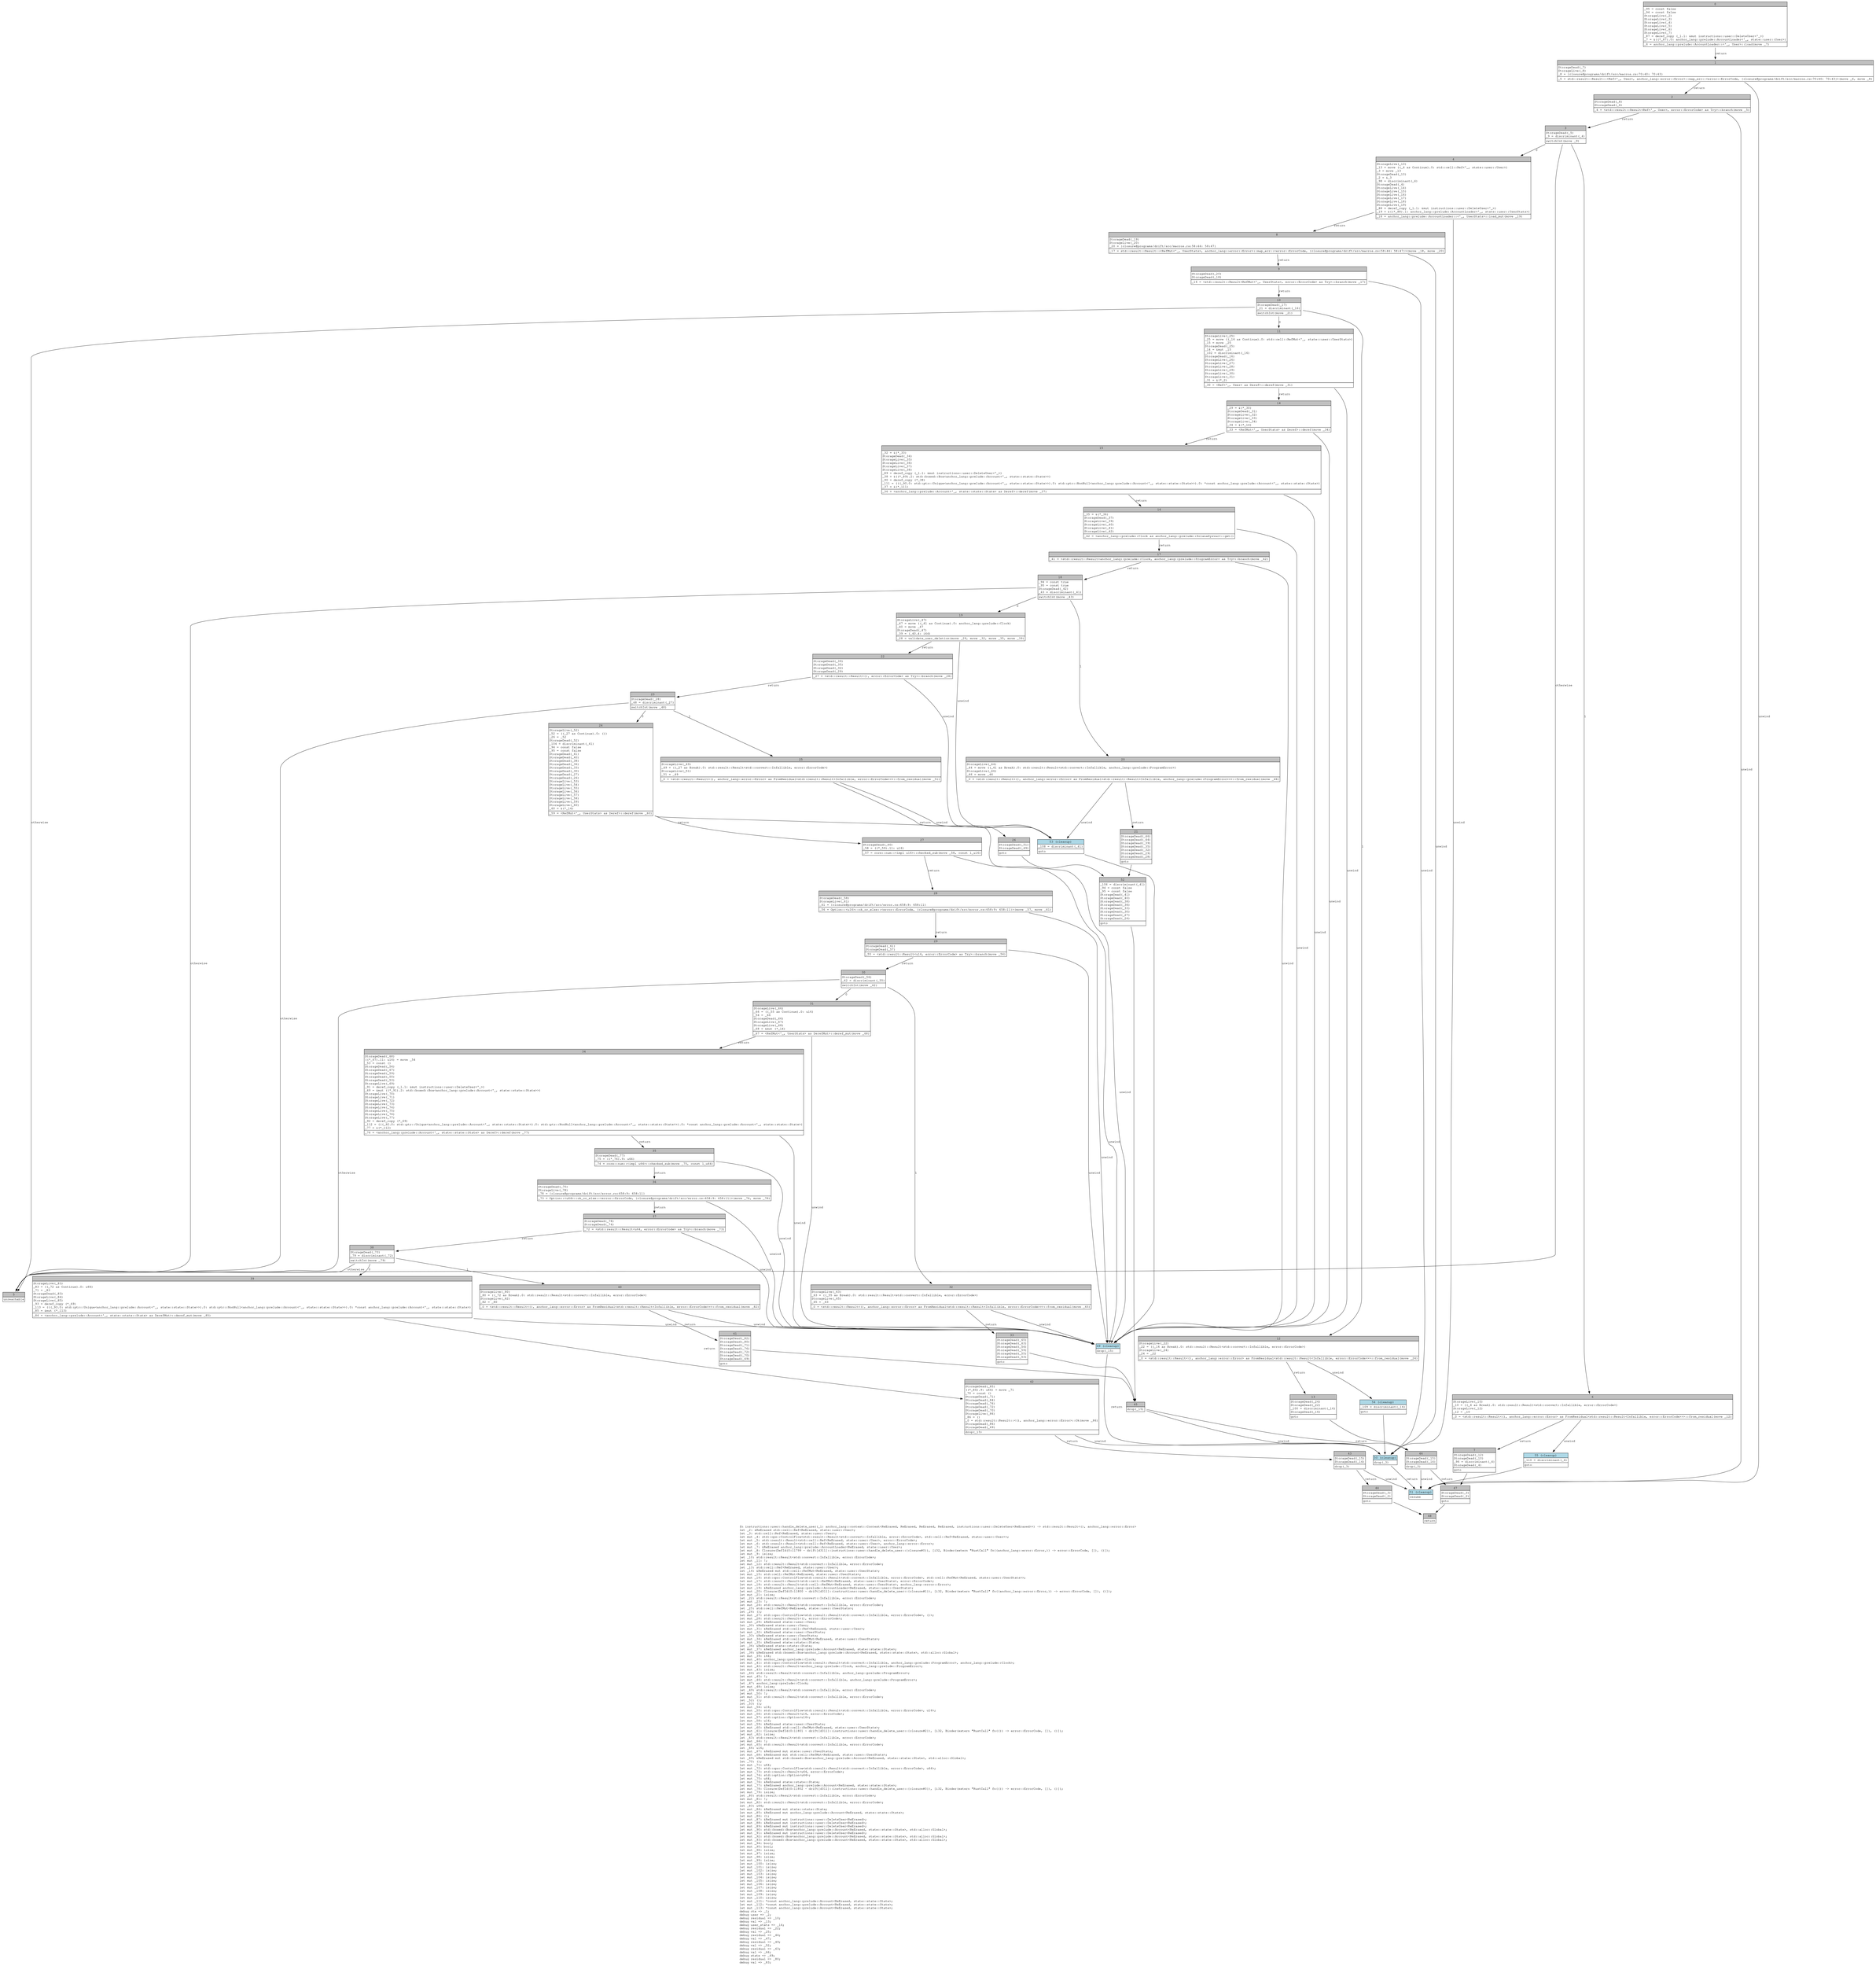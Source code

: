 digraph Mir_0_1728 {
    graph [fontname="Courier, monospace"];
    node [fontname="Courier, monospace"];
    edge [fontname="Courier, monospace"];
    label=<fn instructions::user::handle_delete_user(_1: anchor_lang::context::Context&lt;ReErased, ReErased, ReErased, ReErased, instructions::user::DeleteUser&lt;ReErased&gt;&gt;) -&gt; std::result::Result&lt;(), anchor_lang::error::Error&gt;<br align="left"/>let _2: &amp;ReErased std::cell::Ref&lt;ReErased, state::user::User&gt;;<br align="left"/>let _3: std::cell::Ref&lt;ReErased, state::user::User&gt;;<br align="left"/>let mut _4: std::ops::ControlFlow&lt;std::result::Result&lt;std::convert::Infallible, error::ErrorCode&gt;, std::cell::Ref&lt;ReErased, state::user::User&gt;&gt;;<br align="left"/>let mut _5: std::result::Result&lt;std::cell::Ref&lt;ReErased, state::user::User&gt;, error::ErrorCode&gt;;<br align="left"/>let mut _6: std::result::Result&lt;std::cell::Ref&lt;ReErased, state::user::User&gt;, anchor_lang::error::Error&gt;;<br align="left"/>let mut _7: &amp;ReErased anchor_lang::prelude::AccountLoader&lt;ReErased, state::user::User&gt;;<br align="left"/>let mut _8: Closure(DefId(0:11799 ~ drift[d311]::instructions::user::handle_delete_user::{closure#0}), [i32, Binder(extern &quot;RustCall&quot; fn((anchor_lang::error::Error,)) -&gt; error::ErrorCode, []), ()]);<br align="left"/>let mut _9: isize;<br align="left"/>let _10: std::result::Result&lt;std::convert::Infallible, error::ErrorCode&gt;;<br align="left"/>let mut _11: !;<br align="left"/>let mut _12: std::result::Result&lt;std::convert::Infallible, error::ErrorCode&gt;;<br align="left"/>let _13: std::cell::Ref&lt;ReErased, state::user::User&gt;;<br align="left"/>let _14: &amp;ReErased mut std::cell::RefMut&lt;ReErased, state::user::UserStats&gt;;<br align="left"/>let mut _15: std::cell::RefMut&lt;ReErased, state::user::UserStats&gt;;<br align="left"/>let mut _16: std::ops::ControlFlow&lt;std::result::Result&lt;std::convert::Infallible, error::ErrorCode&gt;, std::cell::RefMut&lt;ReErased, state::user::UserStats&gt;&gt;;<br align="left"/>let mut _17: std::result::Result&lt;std::cell::RefMut&lt;ReErased, state::user::UserStats&gt;, error::ErrorCode&gt;;<br align="left"/>let mut _18: std::result::Result&lt;std::cell::RefMut&lt;ReErased, state::user::UserStats&gt;, anchor_lang::error::Error&gt;;<br align="left"/>let mut _19: &amp;ReErased anchor_lang::prelude::AccountLoader&lt;ReErased, state::user::UserStats&gt;;<br align="left"/>let mut _20: Closure(DefId(0:11800 ~ drift[d311]::instructions::user::handle_delete_user::{closure#1}), [i32, Binder(extern &quot;RustCall&quot; fn((anchor_lang::error::Error,)) -&gt; error::ErrorCode, []), ()]);<br align="left"/>let mut _21: isize;<br align="left"/>let _22: std::result::Result&lt;std::convert::Infallible, error::ErrorCode&gt;;<br align="left"/>let mut _23: !;<br align="left"/>let mut _24: std::result::Result&lt;std::convert::Infallible, error::ErrorCode&gt;;<br align="left"/>let _25: std::cell::RefMut&lt;ReErased, state::user::UserStats&gt;;<br align="left"/>let _26: ();<br align="left"/>let mut _27: std::ops::ControlFlow&lt;std::result::Result&lt;std::convert::Infallible, error::ErrorCode&gt;, ()&gt;;<br align="left"/>let mut _28: std::result::Result&lt;(), error::ErrorCode&gt;;<br align="left"/>let mut _29: &amp;ReErased state::user::User;<br align="left"/>let _30: &amp;ReErased state::user::User;<br align="left"/>let mut _31: &amp;ReErased std::cell::Ref&lt;ReErased, state::user::User&gt;;<br align="left"/>let mut _32: &amp;ReErased state::user::UserStats;<br align="left"/>let _33: &amp;ReErased state::user::UserStats;<br align="left"/>let mut _34: &amp;ReErased std::cell::RefMut&lt;ReErased, state::user::UserStats&gt;;<br align="left"/>let mut _35: &amp;ReErased state::state::State;<br align="left"/>let _36: &amp;ReErased state::state::State;<br align="left"/>let mut _37: &amp;ReErased anchor_lang::prelude::Account&lt;ReErased, state::state::State&gt;;<br align="left"/>let _38: &amp;ReErased std::boxed::Box&lt;anchor_lang::prelude::Account&lt;ReErased, state::state::State&gt;, std::alloc::Global&gt;;<br align="left"/>let mut _39: i64;<br align="left"/>let mut _40: anchor_lang::prelude::Clock;<br align="left"/>let mut _41: std::ops::ControlFlow&lt;std::result::Result&lt;std::convert::Infallible, anchor_lang::prelude::ProgramError&gt;, anchor_lang::prelude::Clock&gt;;<br align="left"/>let mut _42: std::result::Result&lt;anchor_lang::prelude::Clock, anchor_lang::prelude::ProgramError&gt;;<br align="left"/>let mut _43: isize;<br align="left"/>let _44: std::result::Result&lt;std::convert::Infallible, anchor_lang::prelude::ProgramError&gt;;<br align="left"/>let mut _45: !;<br align="left"/>let mut _46: std::result::Result&lt;std::convert::Infallible, anchor_lang::prelude::ProgramError&gt;;<br align="left"/>let _47: anchor_lang::prelude::Clock;<br align="left"/>let mut _48: isize;<br align="left"/>let _49: std::result::Result&lt;std::convert::Infallible, error::ErrorCode&gt;;<br align="left"/>let mut _50: !;<br align="left"/>let mut _51: std::result::Result&lt;std::convert::Infallible, error::ErrorCode&gt;;<br align="left"/>let _52: ();<br align="left"/>let _53: ();<br align="left"/>let mut _54: u16;<br align="left"/>let mut _55: std::ops::ControlFlow&lt;std::result::Result&lt;std::convert::Infallible, error::ErrorCode&gt;, u16&gt;;<br align="left"/>let mut _56: std::result::Result&lt;u16, error::ErrorCode&gt;;<br align="left"/>let mut _57: std::option::Option&lt;u16&gt;;<br align="left"/>let mut _58: u16;<br align="left"/>let mut _59: &amp;ReErased state::user::UserStats;<br align="left"/>let mut _60: &amp;ReErased std::cell::RefMut&lt;ReErased, state::user::UserStats&gt;;<br align="left"/>let mut _61: Closure(DefId(0:11801 ~ drift[d311]::instructions::user::handle_delete_user::{closure#2}), [i32, Binder(extern &quot;RustCall&quot; fn(()) -&gt; error::ErrorCode, []), ()]);<br align="left"/>let mut _62: isize;<br align="left"/>let _63: std::result::Result&lt;std::convert::Infallible, error::ErrorCode&gt;;<br align="left"/>let mut _64: !;<br align="left"/>let mut _65: std::result::Result&lt;std::convert::Infallible, error::ErrorCode&gt;;<br align="left"/>let _66: u16;<br align="left"/>let mut _67: &amp;ReErased mut state::user::UserStats;<br align="left"/>let mut _68: &amp;ReErased mut std::cell::RefMut&lt;ReErased, state::user::UserStats&gt;;<br align="left"/>let _69: &amp;ReErased mut std::boxed::Box&lt;anchor_lang::prelude::Account&lt;ReErased, state::state::State&gt;, std::alloc::Global&gt;;<br align="left"/>let _70: ();<br align="left"/>let mut _71: u64;<br align="left"/>let mut _72: std::ops::ControlFlow&lt;std::result::Result&lt;std::convert::Infallible, error::ErrorCode&gt;, u64&gt;;<br align="left"/>let mut _73: std::result::Result&lt;u64, error::ErrorCode&gt;;<br align="left"/>let mut _74: std::option::Option&lt;u64&gt;;<br align="left"/>let mut _75: u64;<br align="left"/>let mut _76: &amp;ReErased state::state::State;<br align="left"/>let mut _77: &amp;ReErased anchor_lang::prelude::Account&lt;ReErased, state::state::State&gt;;<br align="left"/>let mut _78: Closure(DefId(0:11802 ~ drift[d311]::instructions::user::handle_delete_user::{closure#3}), [i32, Binder(extern &quot;RustCall&quot; fn(()) -&gt; error::ErrorCode, []), ()]);<br align="left"/>let mut _79: isize;<br align="left"/>let _80: std::result::Result&lt;std::convert::Infallible, error::ErrorCode&gt;;<br align="left"/>let mut _81: !;<br align="left"/>let mut _82: std::result::Result&lt;std::convert::Infallible, error::ErrorCode&gt;;<br align="left"/>let _83: u64;<br align="left"/>let mut _84: &amp;ReErased mut state::state::State;<br align="left"/>let mut _85: &amp;ReErased mut anchor_lang::prelude::Account&lt;ReErased, state::state::State&gt;;<br align="left"/>let mut _86: ();<br align="left"/>let mut _87: &amp;ReErased mut instructions::user::DeleteUser&lt;ReErased&gt;;<br align="left"/>let mut _88: &amp;ReErased mut instructions::user::DeleteUser&lt;ReErased&gt;;<br align="left"/>let mut _89: &amp;ReErased mut instructions::user::DeleteUser&lt;ReErased&gt;;<br align="left"/>let mut _90: std::boxed::Box&lt;anchor_lang::prelude::Account&lt;ReErased, state::state::State&gt;, std::alloc::Global&gt;;<br align="left"/>let mut _91: &amp;ReErased mut instructions::user::DeleteUser&lt;ReErased&gt;;<br align="left"/>let mut _92: std::boxed::Box&lt;anchor_lang::prelude::Account&lt;ReErased, state::state::State&gt;, std::alloc::Global&gt;;<br align="left"/>let mut _93: std::boxed::Box&lt;anchor_lang::prelude::Account&lt;ReErased, state::state::State&gt;, std::alloc::Global&gt;;<br align="left"/>let mut _94: bool;<br align="left"/>let mut _95: bool;<br align="left"/>let mut _96: isize;<br align="left"/>let mut _97: isize;<br align="left"/>let mut _98: isize;<br align="left"/>let mut _99: isize;<br align="left"/>let mut _100: isize;<br align="left"/>let mut _101: isize;<br align="left"/>let mut _102: isize;<br align="left"/>let mut _103: isize;<br align="left"/>let mut _104: isize;<br align="left"/>let mut _105: isize;<br align="left"/>let mut _106: isize;<br align="left"/>let mut _107: isize;<br align="left"/>let mut _108: isize;<br align="left"/>let mut _109: isize;<br align="left"/>let mut _110: isize;<br align="left"/>let mut _111: *const anchor_lang::prelude::Account&lt;ReErased, state::state::State&gt;;<br align="left"/>let mut _112: *const anchor_lang::prelude::Account&lt;ReErased, state::state::State&gt;;<br align="left"/>let mut _113: *const anchor_lang::prelude::Account&lt;ReErased, state::state::State&gt;;<br align="left"/>debug ctx =&gt; _1;<br align="left"/>debug user =&gt; _2;<br align="left"/>debug residual =&gt; _10;<br align="left"/>debug val =&gt; _13;<br align="left"/>debug user_stats =&gt; _14;<br align="left"/>debug residual =&gt; _22;<br align="left"/>debug val =&gt; _25;<br align="left"/>debug residual =&gt; _44;<br align="left"/>debug val =&gt; _47;<br align="left"/>debug residual =&gt; _49;<br align="left"/>debug val =&gt; _52;<br align="left"/>debug residual =&gt; _63;<br align="left"/>debug val =&gt; _66;<br align="left"/>debug state =&gt; _69;<br align="left"/>debug residual =&gt; _80;<br align="left"/>debug val =&gt; _83;<br align="left"/>>;
    bb0__0_1728 [shape="none", label=<<table border="0" cellborder="1" cellspacing="0"><tr><td bgcolor="gray" align="center" colspan="1">0</td></tr><tr><td align="left" balign="left">_95 = const false<br/>_94 = const false<br/>StorageLive(_2)<br/>StorageLive(_3)<br/>StorageLive(_4)<br/>StorageLive(_5)<br/>StorageLive(_6)<br/>StorageLive(_7)<br/>_87 = deref_copy (_1.1: &amp;mut instructions::user::DeleteUser&lt;'_&gt;)<br/>_7 = &amp;((*_87).0: anchor_lang::prelude::AccountLoader&lt;'_, state::user::User&gt;)<br/></td></tr><tr><td align="left">_6 = anchor_lang::prelude::AccountLoader::&lt;'_, User&gt;::load(move _7)</td></tr></table>>];
    bb1__0_1728 [shape="none", label=<<table border="0" cellborder="1" cellspacing="0"><tr><td bgcolor="gray" align="center" colspan="1">1</td></tr><tr><td align="left" balign="left">StorageDead(_7)<br/>StorageLive(_8)<br/>_8 = {closure@programs/drift/src/macros.rs:70:40: 70:43}<br/></td></tr><tr><td align="left">_5 = std::result::Result::&lt;Ref&lt;'_, User&gt;, anchor_lang::error::Error&gt;::map_err::&lt;error::ErrorCode, {closure@programs/drift/src/macros.rs:70:40: 70:43}&gt;(move _6, move _8)</td></tr></table>>];
    bb2__0_1728 [shape="none", label=<<table border="0" cellborder="1" cellspacing="0"><tr><td bgcolor="gray" align="center" colspan="1">2</td></tr><tr><td align="left" balign="left">StorageDead(_8)<br/>StorageDead(_6)<br/></td></tr><tr><td align="left">_4 = &lt;std::result::Result&lt;Ref&lt;'_, User&gt;, error::ErrorCode&gt; as Try&gt;::branch(move _5)</td></tr></table>>];
    bb3__0_1728 [shape="none", label=<<table border="0" cellborder="1" cellspacing="0"><tr><td bgcolor="gray" align="center" colspan="1">3</td></tr><tr><td align="left" balign="left">StorageDead(_5)<br/>_9 = discriminant(_4)<br/></td></tr><tr><td align="left">switchInt(move _9)</td></tr></table>>];
    bb4__0_1728 [shape="none", label=<<table border="0" cellborder="1" cellspacing="0"><tr><td bgcolor="gray" align="center" colspan="1">4</td></tr><tr><td align="left" balign="left">StorageLive(_13)<br/>_13 = move ((_4 as Continue).0: std::cell::Ref&lt;'_, state::user::User&gt;)<br/>_3 = move _13<br/>StorageDead(_13)<br/>_2 = &amp;_3<br/>_98 = discriminant(_4)<br/>StorageDead(_4)<br/>StorageLive(_14)<br/>StorageLive(_15)<br/>StorageLive(_16)<br/>StorageLive(_17)<br/>StorageLive(_18)<br/>StorageLive(_19)<br/>_88 = deref_copy (_1.1: &amp;mut instructions::user::DeleteUser&lt;'_&gt;)<br/>_19 = &amp;((*_88).1: anchor_lang::prelude::AccountLoader&lt;'_, state::user::UserStats&gt;)<br/></td></tr><tr><td align="left">_18 = anchor_lang::prelude::AccountLoader::&lt;'_, UserStats&gt;::load_mut(move _19)</td></tr></table>>];
    bb5__0_1728 [shape="none", label=<<table border="0" cellborder="1" cellspacing="0"><tr><td bgcolor="gray" align="center" colspan="1">5</td></tr><tr><td align="left">unreachable</td></tr></table>>];
    bb6__0_1728 [shape="none", label=<<table border="0" cellborder="1" cellspacing="0"><tr><td bgcolor="gray" align="center" colspan="1">6</td></tr><tr><td align="left" balign="left">StorageLive(_10)<br/>_10 = ((_4 as Break).0: std::result::Result&lt;std::convert::Infallible, error::ErrorCode&gt;)<br/>StorageLive(_12)<br/>_12 = _10<br/></td></tr><tr><td align="left">_0 = &lt;std::result::Result&lt;(), anchor_lang::error::Error&gt; as FromResidual&lt;std::result::Result&lt;Infallible, error::ErrorCode&gt;&gt;&gt;::from_residual(move _12)</td></tr></table>>];
    bb7__0_1728 [shape="none", label=<<table border="0" cellborder="1" cellspacing="0"><tr><td bgcolor="gray" align="center" colspan="1">7</td></tr><tr><td align="left" balign="left">StorageDead(_12)<br/>StorageDead(_10)<br/>_96 = discriminant(_4)<br/>StorageDead(_4)<br/></td></tr><tr><td align="left">goto</td></tr></table>>];
    bb8__0_1728 [shape="none", label=<<table border="0" cellborder="1" cellspacing="0"><tr><td bgcolor="gray" align="center" colspan="1">8</td></tr><tr><td align="left" balign="left">StorageDead(_19)<br/>StorageLive(_20)<br/>_20 = {closure@programs/drift/src/macros.rs:58:44: 58:47}<br/></td></tr><tr><td align="left">_17 = std::result::Result::&lt;RefMut&lt;'_, UserStats&gt;, anchor_lang::error::Error&gt;::map_err::&lt;error::ErrorCode, {closure@programs/drift/src/macros.rs:58:44: 58:47}&gt;(move _18, move _20)</td></tr></table>>];
    bb9__0_1728 [shape="none", label=<<table border="0" cellborder="1" cellspacing="0"><tr><td bgcolor="gray" align="center" colspan="1">9</td></tr><tr><td align="left" balign="left">StorageDead(_20)<br/>StorageDead(_18)<br/></td></tr><tr><td align="left">_16 = &lt;std::result::Result&lt;RefMut&lt;'_, UserStats&gt;, error::ErrorCode&gt; as Try&gt;::branch(move _17)</td></tr></table>>];
    bb10__0_1728 [shape="none", label=<<table border="0" cellborder="1" cellspacing="0"><tr><td bgcolor="gray" align="center" colspan="1">10</td></tr><tr><td align="left" balign="left">StorageDead(_17)<br/>_21 = discriminant(_16)<br/></td></tr><tr><td align="left">switchInt(move _21)</td></tr></table>>];
    bb11__0_1728 [shape="none", label=<<table border="0" cellborder="1" cellspacing="0"><tr><td bgcolor="gray" align="center" colspan="1">11</td></tr><tr><td align="left" balign="left">StorageLive(_25)<br/>_25 = move ((_16 as Continue).0: std::cell::RefMut&lt;'_, state::user::UserStats&gt;)<br/>_15 = move _25<br/>StorageDead(_25)<br/>_14 = &amp;mut _15<br/>_102 = discriminant(_16)<br/>StorageDead(_16)<br/>StorageLive(_26)<br/>StorageLive(_27)<br/>StorageLive(_28)<br/>StorageLive(_29)<br/>StorageLive(_30)<br/>StorageLive(_31)<br/>_31 = &amp;(*_2)<br/></td></tr><tr><td align="left">_30 = &lt;Ref&lt;'_, User&gt; as Deref&gt;::deref(move _31)</td></tr></table>>];
    bb12__0_1728 [shape="none", label=<<table border="0" cellborder="1" cellspacing="0"><tr><td bgcolor="gray" align="center" colspan="1">12</td></tr><tr><td align="left" balign="left">StorageLive(_22)<br/>_22 = ((_16 as Break).0: std::result::Result&lt;std::convert::Infallible, error::ErrorCode&gt;)<br/>StorageLive(_24)<br/>_24 = _22<br/></td></tr><tr><td align="left">_0 = &lt;std::result::Result&lt;(), anchor_lang::error::Error&gt; as FromResidual&lt;std::result::Result&lt;Infallible, error::ErrorCode&gt;&gt;&gt;::from_residual(move _24)</td></tr></table>>];
    bb13__0_1728 [shape="none", label=<<table border="0" cellborder="1" cellspacing="0"><tr><td bgcolor="gray" align="center" colspan="1">13</td></tr><tr><td align="left" balign="left">StorageDead(_24)<br/>StorageDead(_22)<br/>_100 = discriminant(_16)<br/>StorageDead(_16)<br/></td></tr><tr><td align="left">goto</td></tr></table>>];
    bb14__0_1728 [shape="none", label=<<table border="0" cellborder="1" cellspacing="0"><tr><td bgcolor="gray" align="center" colspan="1">14</td></tr><tr><td align="left" balign="left">_29 = &amp;(*_30)<br/>StorageDead(_31)<br/>StorageLive(_32)<br/>StorageLive(_33)<br/>StorageLive(_34)<br/>_34 = &amp;(*_14)<br/></td></tr><tr><td align="left">_33 = &lt;RefMut&lt;'_, UserStats&gt; as Deref&gt;::deref(move _34)</td></tr></table>>];
    bb15__0_1728 [shape="none", label=<<table border="0" cellborder="1" cellspacing="0"><tr><td bgcolor="gray" align="center" colspan="1">15</td></tr><tr><td align="left" balign="left">_32 = &amp;(*_33)<br/>StorageDead(_34)<br/>StorageLive(_35)<br/>StorageLive(_36)<br/>StorageLive(_37)<br/>StorageLive(_38)<br/>_89 = deref_copy (_1.1: &amp;mut instructions::user::DeleteUser&lt;'_&gt;)<br/>_38 = &amp;((*_89).2: std::boxed::Box&lt;anchor_lang::prelude::Account&lt;'_, state::state::State&gt;&gt;)<br/>_90 = deref_copy (*_38)<br/>_111 = (((_90.0: std::ptr::Unique&lt;anchor_lang::prelude::Account&lt;'_, state::state::State&gt;&gt;).0: std::ptr::NonNull&lt;anchor_lang::prelude::Account&lt;'_, state::state::State&gt;&gt;).0: *const anchor_lang::prelude::Account&lt;'_, state::state::State&gt;)<br/>_37 = &amp;(*_111)<br/></td></tr><tr><td align="left">_36 = &lt;anchor_lang::prelude::Account&lt;'_, state::state::State&gt; as Deref&gt;::deref(move _37)</td></tr></table>>];
    bb16__0_1728 [shape="none", label=<<table border="0" cellborder="1" cellspacing="0"><tr><td bgcolor="gray" align="center" colspan="1">16</td></tr><tr><td align="left" balign="left">_35 = &amp;(*_36)<br/>StorageDead(_37)<br/>StorageLive(_39)<br/>StorageLive(_40)<br/>StorageLive(_41)<br/>StorageLive(_42)<br/></td></tr><tr><td align="left">_42 = &lt;anchor_lang::prelude::Clock as anchor_lang::prelude::SolanaSysvar&gt;::get()</td></tr></table>>];
    bb17__0_1728 [shape="none", label=<<table border="0" cellborder="1" cellspacing="0"><tr><td bgcolor="gray" align="center" colspan="1">17</td></tr><tr><td align="left">_41 = &lt;std::result::Result&lt;anchor_lang::prelude::Clock, anchor_lang::prelude::ProgramError&gt; as Try&gt;::branch(move _42)</td></tr></table>>];
    bb18__0_1728 [shape="none", label=<<table border="0" cellborder="1" cellspacing="0"><tr><td bgcolor="gray" align="center" colspan="1">18</td></tr><tr><td align="left" balign="left">_94 = const true<br/>_95 = const true<br/>StorageDead(_42)<br/>_43 = discriminant(_41)<br/></td></tr><tr><td align="left">switchInt(move _43)</td></tr></table>>];
    bb19__0_1728 [shape="none", label=<<table border="0" cellborder="1" cellspacing="0"><tr><td bgcolor="gray" align="center" colspan="1">19</td></tr><tr><td align="left" balign="left">StorageLive(_47)<br/>_47 = move ((_41 as Continue).0: anchor_lang::prelude::Clock)<br/>_40 = move _47<br/>StorageDead(_47)<br/>_39 = (_40.4: i64)<br/></td></tr><tr><td align="left">_28 = validate_user_deletion(move _29, move _32, move _35, move _39)</td></tr></table>>];
    bb20__0_1728 [shape="none", label=<<table border="0" cellborder="1" cellspacing="0"><tr><td bgcolor="gray" align="center" colspan="1">20</td></tr><tr><td align="left" balign="left">StorageLive(_44)<br/>_44 = move ((_41 as Break).0: std::result::Result&lt;std::convert::Infallible, anchor_lang::prelude::ProgramError&gt;)<br/>StorageLive(_46)<br/>_46 = move _44<br/></td></tr><tr><td align="left">_0 = &lt;std::result::Result&lt;(), anchor_lang::error::Error&gt; as FromResidual&lt;std::result::Result&lt;Infallible, anchor_lang::prelude::ProgramError&gt;&gt;&gt;::from_residual(move _46)</td></tr></table>>];
    bb21__0_1728 [shape="none", label=<<table border="0" cellborder="1" cellspacing="0"><tr><td bgcolor="gray" align="center" colspan="1">21</td></tr><tr><td align="left" balign="left">StorageDead(_46)<br/>StorageDead(_44)<br/>StorageDead(_39)<br/>StorageDead(_35)<br/>StorageDead(_32)<br/>StorageDead(_29)<br/>StorageDead(_28)<br/></td></tr><tr><td align="left">goto</td></tr></table>>];
    bb22__0_1728 [shape="none", label=<<table border="0" cellborder="1" cellspacing="0"><tr><td bgcolor="gray" align="center" colspan="1">22</td></tr><tr><td align="left" balign="left">StorageDead(_39)<br/>StorageDead(_35)<br/>StorageDead(_32)<br/>StorageDead(_29)<br/></td></tr><tr><td align="left">_27 = &lt;std::result::Result&lt;(), error::ErrorCode&gt; as Try&gt;::branch(move _28)</td></tr></table>>];
    bb23__0_1728 [shape="none", label=<<table border="0" cellborder="1" cellspacing="0"><tr><td bgcolor="gray" align="center" colspan="1">23</td></tr><tr><td align="left" balign="left">StorageDead(_28)<br/>_48 = discriminant(_27)<br/></td></tr><tr><td align="left">switchInt(move _48)</td></tr></table>>];
    bb24__0_1728 [shape="none", label=<<table border="0" cellborder="1" cellspacing="0"><tr><td bgcolor="gray" align="center" colspan="1">24</td></tr><tr><td align="left" balign="left">StorageLive(_52)<br/>_52 = ((_27 as Continue).0: ())<br/>_26 = _52<br/>StorageDead(_52)<br/>_104 = discriminant(_41)<br/>_94 = const false<br/>_95 = const false<br/>StorageDead(_41)<br/>StorageDead(_40)<br/>StorageDead(_38)<br/>StorageDead(_36)<br/>StorageDead(_33)<br/>StorageDead(_30)<br/>StorageDead(_27)<br/>StorageDead(_26)<br/>StorageLive(_53)<br/>StorageLive(_54)<br/>StorageLive(_55)<br/>StorageLive(_56)<br/>StorageLive(_57)<br/>StorageLive(_58)<br/>StorageLive(_59)<br/>StorageLive(_60)<br/>_60 = &amp;(*_14)<br/></td></tr><tr><td align="left">_59 = &lt;RefMut&lt;'_, UserStats&gt; as Deref&gt;::deref(move _60)</td></tr></table>>];
    bb25__0_1728 [shape="none", label=<<table border="0" cellborder="1" cellspacing="0"><tr><td bgcolor="gray" align="center" colspan="1">25</td></tr><tr><td align="left" balign="left">StorageLive(_49)<br/>_49 = ((_27 as Break).0: std::result::Result&lt;std::convert::Infallible, error::ErrorCode&gt;)<br/>StorageLive(_51)<br/>_51 = _49<br/></td></tr><tr><td align="left">_0 = &lt;std::result::Result&lt;(), anchor_lang::error::Error&gt; as FromResidual&lt;std::result::Result&lt;Infallible, error::ErrorCode&gt;&gt;&gt;::from_residual(move _51)</td></tr></table>>];
    bb26__0_1728 [shape="none", label=<<table border="0" cellborder="1" cellspacing="0"><tr><td bgcolor="gray" align="center" colspan="1">26</td></tr><tr><td align="left" balign="left">StorageDead(_51)<br/>StorageDead(_49)<br/></td></tr><tr><td align="left">goto</td></tr></table>>];
    bb27__0_1728 [shape="none", label=<<table border="0" cellborder="1" cellspacing="0"><tr><td bgcolor="gray" align="center" colspan="1">27</td></tr><tr><td align="left" balign="left">StorageDead(_60)<br/>_58 = ((*_59).11: u16)<br/></td></tr><tr><td align="left">_57 = core::num::&lt;impl u16&gt;::checked_sub(move _58, const 1_u16)</td></tr></table>>];
    bb28__0_1728 [shape="none", label=<<table border="0" cellborder="1" cellspacing="0"><tr><td bgcolor="gray" align="center" colspan="1">28</td></tr><tr><td align="left" balign="left">StorageDead(_58)<br/>StorageLive(_61)<br/>_61 = {closure@programs/drift/src/error.rs:658:9: 658:11}<br/></td></tr><tr><td align="left">_56 = Option::&lt;u16&gt;::ok_or_else::&lt;error::ErrorCode, {closure@programs/drift/src/error.rs:658:9: 658:11}&gt;(move _57, move _61)</td></tr></table>>];
    bb29__0_1728 [shape="none", label=<<table border="0" cellborder="1" cellspacing="0"><tr><td bgcolor="gray" align="center" colspan="1">29</td></tr><tr><td align="left" balign="left">StorageDead(_61)<br/>StorageDead(_57)<br/></td></tr><tr><td align="left">_55 = &lt;std::result::Result&lt;u16, error::ErrorCode&gt; as Try&gt;::branch(move _56)</td></tr></table>>];
    bb30__0_1728 [shape="none", label=<<table border="0" cellborder="1" cellspacing="0"><tr><td bgcolor="gray" align="center" colspan="1">30</td></tr><tr><td align="left" balign="left">StorageDead(_56)<br/>_62 = discriminant(_55)<br/></td></tr><tr><td align="left">switchInt(move _62)</td></tr></table>>];
    bb31__0_1728 [shape="none", label=<<table border="0" cellborder="1" cellspacing="0"><tr><td bgcolor="gray" align="center" colspan="1">31</td></tr><tr><td align="left" balign="left">StorageLive(_66)<br/>_66 = ((_55 as Continue).0: u16)<br/>_54 = _66<br/>StorageDead(_66)<br/>StorageLive(_67)<br/>StorageLive(_68)<br/>_68 = &amp;mut (*_14)<br/></td></tr><tr><td align="left">_67 = &lt;RefMut&lt;'_, UserStats&gt; as DerefMut&gt;::deref_mut(move _68)</td></tr></table>>];
    bb32__0_1728 [shape="none", label=<<table border="0" cellborder="1" cellspacing="0"><tr><td bgcolor="gray" align="center" colspan="1">32</td></tr><tr><td align="left" balign="left">StorageLive(_63)<br/>_63 = ((_55 as Break).0: std::result::Result&lt;std::convert::Infallible, error::ErrorCode&gt;)<br/>StorageLive(_65)<br/>_65 = _63<br/></td></tr><tr><td align="left">_0 = &lt;std::result::Result&lt;(), anchor_lang::error::Error&gt; as FromResidual&lt;std::result::Result&lt;Infallible, error::ErrorCode&gt;&gt;&gt;::from_residual(move _65)</td></tr></table>>];
    bb33__0_1728 [shape="none", label=<<table border="0" cellborder="1" cellspacing="0"><tr><td bgcolor="gray" align="center" colspan="1">33</td></tr><tr><td align="left" balign="left">StorageDead(_65)<br/>StorageDead(_63)<br/>StorageDead(_54)<br/>StorageDead(_59)<br/>StorageDead(_55)<br/>StorageDead(_53)<br/></td></tr><tr><td align="left">goto</td></tr></table>>];
    bb34__0_1728 [shape="none", label=<<table border="0" cellborder="1" cellspacing="0"><tr><td bgcolor="gray" align="center" colspan="1">34</td></tr><tr><td align="left" balign="left">StorageDead(_68)<br/>((*_67).11: u16) = move _54<br/>_53 = const ()<br/>StorageDead(_54)<br/>StorageDead(_67)<br/>StorageDead(_59)<br/>StorageDead(_55)<br/>StorageDead(_53)<br/>StorageLive(_69)<br/>_91 = deref_copy (_1.1: &amp;mut instructions::user::DeleteUser&lt;'_&gt;)<br/>_69 = &amp;mut ((*_91).2: std::boxed::Box&lt;anchor_lang::prelude::Account&lt;'_, state::state::State&gt;&gt;)<br/>StorageLive(_70)<br/>StorageLive(_71)<br/>StorageLive(_72)<br/>StorageLive(_73)<br/>StorageLive(_74)<br/>StorageLive(_75)<br/>StorageLive(_76)<br/>StorageLive(_77)<br/>_92 = deref_copy (*_69)<br/>_112 = (((_92.0: std::ptr::Unique&lt;anchor_lang::prelude::Account&lt;'_, state::state::State&gt;&gt;).0: std::ptr::NonNull&lt;anchor_lang::prelude::Account&lt;'_, state::state::State&gt;&gt;).0: *const anchor_lang::prelude::Account&lt;'_, state::state::State&gt;)<br/>_77 = &amp;(*_112)<br/></td></tr><tr><td align="left">_76 = &lt;anchor_lang::prelude::Account&lt;'_, state::state::State&gt; as Deref&gt;::deref(move _77)</td></tr></table>>];
    bb35__0_1728 [shape="none", label=<<table border="0" cellborder="1" cellspacing="0"><tr><td bgcolor="gray" align="center" colspan="1">35</td></tr><tr><td align="left" balign="left">StorageDead(_77)<br/>_75 = ((*_76).9: u64)<br/></td></tr><tr><td align="left">_74 = core::num::&lt;impl u64&gt;::checked_sub(move _75, const 1_u64)</td></tr></table>>];
    bb36__0_1728 [shape="none", label=<<table border="0" cellborder="1" cellspacing="0"><tr><td bgcolor="gray" align="center" colspan="1">36</td></tr><tr><td align="left" balign="left">StorageDead(_75)<br/>StorageLive(_78)<br/>_78 = {closure@programs/drift/src/error.rs:658:9: 658:11}<br/></td></tr><tr><td align="left">_73 = Option::&lt;u64&gt;::ok_or_else::&lt;error::ErrorCode, {closure@programs/drift/src/error.rs:658:9: 658:11}&gt;(move _74, move _78)</td></tr></table>>];
    bb37__0_1728 [shape="none", label=<<table border="0" cellborder="1" cellspacing="0"><tr><td bgcolor="gray" align="center" colspan="1">37</td></tr><tr><td align="left" balign="left">StorageDead(_78)<br/>StorageDead(_74)<br/></td></tr><tr><td align="left">_72 = &lt;std::result::Result&lt;u64, error::ErrorCode&gt; as Try&gt;::branch(move _73)</td></tr></table>>];
    bb38__0_1728 [shape="none", label=<<table border="0" cellborder="1" cellspacing="0"><tr><td bgcolor="gray" align="center" colspan="1">38</td></tr><tr><td align="left" balign="left">StorageDead(_73)<br/>_79 = discriminant(_72)<br/></td></tr><tr><td align="left">switchInt(move _79)</td></tr></table>>];
    bb39__0_1728 [shape="none", label=<<table border="0" cellborder="1" cellspacing="0"><tr><td bgcolor="gray" align="center" colspan="1">39</td></tr><tr><td align="left" balign="left">StorageLive(_83)<br/>_83 = ((_72 as Continue).0: u64)<br/>_71 = _83<br/>StorageDead(_83)<br/>StorageLive(_84)<br/>StorageLive(_85)<br/>_93 = deref_copy (*_69)<br/>_113 = (((_93.0: std::ptr::Unique&lt;anchor_lang::prelude::Account&lt;'_, state::state::State&gt;&gt;).0: std::ptr::NonNull&lt;anchor_lang::prelude::Account&lt;'_, state::state::State&gt;&gt;).0: *const anchor_lang::prelude::Account&lt;'_, state::state::State&gt;)<br/>_85 = &amp;mut (*_113)<br/></td></tr><tr><td align="left">_84 = &lt;anchor_lang::prelude::Account&lt;'_, state::state::State&gt; as DerefMut&gt;::deref_mut(move _85)</td></tr></table>>];
    bb40__0_1728 [shape="none", label=<<table border="0" cellborder="1" cellspacing="0"><tr><td bgcolor="gray" align="center" colspan="1">40</td></tr><tr><td align="left" balign="left">StorageLive(_80)<br/>_80 = ((_72 as Break).0: std::result::Result&lt;std::convert::Infallible, error::ErrorCode&gt;)<br/>StorageLive(_82)<br/>_82 = _80<br/></td></tr><tr><td align="left">_0 = &lt;std::result::Result&lt;(), anchor_lang::error::Error&gt; as FromResidual&lt;std::result::Result&lt;Infallible, error::ErrorCode&gt;&gt;&gt;::from_residual(move _82)</td></tr></table>>];
    bb41__0_1728 [shape="none", label=<<table border="0" cellborder="1" cellspacing="0"><tr><td bgcolor="gray" align="center" colspan="1">41</td></tr><tr><td align="left" balign="left">StorageDead(_82)<br/>StorageDead(_80)<br/>StorageDead(_71)<br/>StorageDead(_76)<br/>StorageDead(_72)<br/>StorageDead(_70)<br/>StorageDead(_69)<br/></td></tr><tr><td align="left">goto</td></tr></table>>];
    bb42__0_1728 [shape="none", label=<<table border="0" cellborder="1" cellspacing="0"><tr><td bgcolor="gray" align="center" colspan="1">42</td></tr><tr><td align="left" balign="left">StorageDead(_85)<br/>((*_84).9: u64) = move _71<br/>_70 = const ()<br/>StorageDead(_71)<br/>StorageDead(_84)<br/>StorageDead(_76)<br/>StorageDead(_72)<br/>StorageDead(_70)<br/>StorageLive(_86)<br/>_86 = ()<br/>_0 = std::result::Result::&lt;(), anchor_lang::error::Error&gt;::Ok(move _86)<br/>StorageDead(_86)<br/>StorageDead(_69)<br/></td></tr><tr><td align="left">drop(_15)</td></tr></table>>];
    bb43__0_1728 [shape="none", label=<<table border="0" cellborder="1" cellspacing="0"><tr><td bgcolor="gray" align="center" colspan="1">43</td></tr><tr><td align="left" balign="left">StorageDead(_15)<br/>StorageDead(_14)<br/></td></tr><tr><td align="left">drop(_3)</td></tr></table>>];
    bb44__0_1728 [shape="none", label=<<table border="0" cellborder="1" cellspacing="0"><tr><td bgcolor="gray" align="center" colspan="1">44</td></tr><tr><td align="left" balign="left">StorageDead(_3)<br/>StorageDead(_2)<br/></td></tr><tr><td align="left">goto</td></tr></table>>];
    bb45__0_1728 [shape="none", label=<<table border="0" cellborder="1" cellspacing="0"><tr><td bgcolor="gray" align="center" colspan="1">45</td></tr><tr><td align="left">drop(_15)</td></tr></table>>];
    bb46__0_1728 [shape="none", label=<<table border="0" cellborder="1" cellspacing="0"><tr><td bgcolor="gray" align="center" colspan="1">46</td></tr><tr><td align="left" balign="left">StorageDead(_15)<br/>StorageDead(_14)<br/></td></tr><tr><td align="left">drop(_3)</td></tr></table>>];
    bb47__0_1728 [shape="none", label=<<table border="0" cellborder="1" cellspacing="0"><tr><td bgcolor="gray" align="center" colspan="1">47</td></tr><tr><td align="left" balign="left">StorageDead(_3)<br/>StorageDead(_2)<br/></td></tr><tr><td align="left">goto</td></tr></table>>];
    bb48__0_1728 [shape="none", label=<<table border="0" cellborder="1" cellspacing="0"><tr><td bgcolor="gray" align="center" colspan="1">48</td></tr><tr><td align="left">return</td></tr></table>>];
    bb49__0_1728 [shape="none", label=<<table border="0" cellborder="1" cellspacing="0"><tr><td bgcolor="lightblue" align="center" colspan="1">49 (cleanup)</td></tr><tr><td align="left">drop(_15)</td></tr></table>>];
    bb50__0_1728 [shape="none", label=<<table border="0" cellborder="1" cellspacing="0"><tr><td bgcolor="lightblue" align="center" colspan="1">50 (cleanup)</td></tr><tr><td align="left">drop(_3)</td></tr></table>>];
    bb51__0_1728 [shape="none", label=<<table border="0" cellborder="1" cellspacing="0"><tr><td bgcolor="lightblue" align="center" colspan="1">51 (cleanup)</td></tr><tr><td align="left">resume</td></tr></table>>];
    bb52__0_1728 [shape="none", label=<<table border="0" cellborder="1" cellspacing="0"><tr><td bgcolor="gray" align="center" colspan="1">52</td></tr><tr><td align="left" balign="left">_106 = discriminant(_41)<br/>_94 = const false<br/>_95 = const false<br/>StorageDead(_41)<br/>StorageDead(_40)<br/>StorageDead(_38)<br/>StorageDead(_36)<br/>StorageDead(_33)<br/>StorageDead(_30)<br/>StorageDead(_27)<br/>StorageDead(_26)<br/></td></tr><tr><td align="left">goto</td></tr></table>>];
    bb53__0_1728 [shape="none", label=<<table border="0" cellborder="1" cellspacing="0"><tr><td bgcolor="lightblue" align="center" colspan="1">53 (cleanup)</td></tr><tr><td align="left" balign="left">_108 = discriminant(_41)<br/></td></tr><tr><td align="left">goto</td></tr></table>>];
    bb54__0_1728 [shape="none", label=<<table border="0" cellborder="1" cellspacing="0"><tr><td bgcolor="lightblue" align="center" colspan="1">54 (cleanup)</td></tr><tr><td align="left" balign="left">_109 = discriminant(_16)<br/></td></tr><tr><td align="left">goto</td></tr></table>>];
    bb55__0_1728 [shape="none", label=<<table border="0" cellborder="1" cellspacing="0"><tr><td bgcolor="lightblue" align="center" colspan="1">55 (cleanup)</td></tr><tr><td align="left" balign="left">_110 = discriminant(_4)<br/></td></tr><tr><td align="left">goto</td></tr></table>>];
    bb0__0_1728 -> bb1__0_1728 [label="return"];
    bb1__0_1728 -> bb2__0_1728 [label="return"];
    bb1__0_1728 -> bb51__0_1728 [label="unwind"];
    bb2__0_1728 -> bb3__0_1728 [label="return"];
    bb2__0_1728 -> bb51__0_1728 [label="unwind"];
    bb3__0_1728 -> bb4__0_1728 [label="0"];
    bb3__0_1728 -> bb6__0_1728 [label="1"];
    bb3__0_1728 -> bb5__0_1728 [label="otherwise"];
    bb4__0_1728 -> bb8__0_1728 [label="return"];
    bb4__0_1728 -> bb50__0_1728 [label="unwind"];
    bb6__0_1728 -> bb7__0_1728 [label="return"];
    bb6__0_1728 -> bb55__0_1728 [label="unwind"];
    bb7__0_1728 -> bb47__0_1728 [label=""];
    bb8__0_1728 -> bb9__0_1728 [label="return"];
    bb8__0_1728 -> bb50__0_1728 [label="unwind"];
    bb9__0_1728 -> bb10__0_1728 [label="return"];
    bb9__0_1728 -> bb50__0_1728 [label="unwind"];
    bb10__0_1728 -> bb11__0_1728 [label="0"];
    bb10__0_1728 -> bb12__0_1728 [label="1"];
    bb10__0_1728 -> bb5__0_1728 [label="otherwise"];
    bb11__0_1728 -> bb14__0_1728 [label="return"];
    bb11__0_1728 -> bb49__0_1728 [label="unwind"];
    bb12__0_1728 -> bb13__0_1728 [label="return"];
    bb12__0_1728 -> bb54__0_1728 [label="unwind"];
    bb13__0_1728 -> bb46__0_1728 [label=""];
    bb14__0_1728 -> bb15__0_1728 [label="return"];
    bb14__0_1728 -> bb49__0_1728 [label="unwind"];
    bb15__0_1728 -> bb16__0_1728 [label="return"];
    bb15__0_1728 -> bb49__0_1728 [label="unwind"];
    bb16__0_1728 -> bb17__0_1728 [label="return"];
    bb16__0_1728 -> bb49__0_1728 [label="unwind"];
    bb17__0_1728 -> bb18__0_1728 [label="return"];
    bb17__0_1728 -> bb49__0_1728 [label="unwind"];
    bb18__0_1728 -> bb19__0_1728 [label="0"];
    bb18__0_1728 -> bb20__0_1728 [label="1"];
    bb18__0_1728 -> bb5__0_1728 [label="otherwise"];
    bb19__0_1728 -> bb22__0_1728 [label="return"];
    bb19__0_1728 -> bb53__0_1728 [label="unwind"];
    bb20__0_1728 -> bb21__0_1728 [label="return"];
    bb20__0_1728 -> bb53__0_1728 [label="unwind"];
    bb21__0_1728 -> bb52__0_1728 [label=""];
    bb22__0_1728 -> bb23__0_1728 [label="return"];
    bb22__0_1728 -> bb53__0_1728 [label="unwind"];
    bb23__0_1728 -> bb24__0_1728 [label="0"];
    bb23__0_1728 -> bb25__0_1728 [label="1"];
    bb23__0_1728 -> bb5__0_1728 [label="otherwise"];
    bb24__0_1728 -> bb27__0_1728 [label="return"];
    bb24__0_1728 -> bb49__0_1728 [label="unwind"];
    bb25__0_1728 -> bb26__0_1728 [label="return"];
    bb25__0_1728 -> bb53__0_1728 [label="unwind"];
    bb26__0_1728 -> bb52__0_1728 [label=""];
    bb27__0_1728 -> bb28__0_1728 [label="return"];
    bb27__0_1728 -> bb49__0_1728 [label="unwind"];
    bb28__0_1728 -> bb29__0_1728 [label="return"];
    bb28__0_1728 -> bb49__0_1728 [label="unwind"];
    bb29__0_1728 -> bb30__0_1728 [label="return"];
    bb29__0_1728 -> bb49__0_1728 [label="unwind"];
    bb30__0_1728 -> bb31__0_1728 [label="0"];
    bb30__0_1728 -> bb32__0_1728 [label="1"];
    bb30__0_1728 -> bb5__0_1728 [label="otherwise"];
    bb31__0_1728 -> bb34__0_1728 [label="return"];
    bb31__0_1728 -> bb49__0_1728 [label="unwind"];
    bb32__0_1728 -> bb33__0_1728 [label="return"];
    bb32__0_1728 -> bb49__0_1728 [label="unwind"];
    bb33__0_1728 -> bb45__0_1728 [label=""];
    bb34__0_1728 -> bb35__0_1728 [label="return"];
    bb34__0_1728 -> bb49__0_1728 [label="unwind"];
    bb35__0_1728 -> bb36__0_1728 [label="return"];
    bb35__0_1728 -> bb49__0_1728 [label="unwind"];
    bb36__0_1728 -> bb37__0_1728 [label="return"];
    bb36__0_1728 -> bb49__0_1728 [label="unwind"];
    bb37__0_1728 -> bb38__0_1728 [label="return"];
    bb37__0_1728 -> bb49__0_1728 [label="unwind"];
    bb38__0_1728 -> bb39__0_1728 [label="0"];
    bb38__0_1728 -> bb40__0_1728 [label="1"];
    bb38__0_1728 -> bb5__0_1728 [label="otherwise"];
    bb39__0_1728 -> bb42__0_1728 [label="return"];
    bb39__0_1728 -> bb49__0_1728 [label="unwind"];
    bb40__0_1728 -> bb41__0_1728 [label="return"];
    bb40__0_1728 -> bb49__0_1728 [label="unwind"];
    bb41__0_1728 -> bb45__0_1728 [label=""];
    bb42__0_1728 -> bb43__0_1728 [label="return"];
    bb42__0_1728 -> bb50__0_1728 [label="unwind"];
    bb43__0_1728 -> bb44__0_1728 [label="return"];
    bb43__0_1728 -> bb51__0_1728 [label="unwind"];
    bb44__0_1728 -> bb48__0_1728 [label=""];
    bb45__0_1728 -> bb46__0_1728 [label="return"];
    bb45__0_1728 -> bb50__0_1728 [label="unwind"];
    bb46__0_1728 -> bb47__0_1728 [label="return"];
    bb46__0_1728 -> bb51__0_1728 [label="unwind"];
    bb47__0_1728 -> bb48__0_1728 [label=""];
    bb49__0_1728 -> bb50__0_1728 [label="return"];
    bb50__0_1728 -> bb51__0_1728 [label="return"];
    bb52__0_1728 -> bb45__0_1728 [label=""];
    bb53__0_1728 -> bb49__0_1728 [label=""];
    bb54__0_1728 -> bb50__0_1728 [label=""];
    bb55__0_1728 -> bb51__0_1728 [label=""];
}
